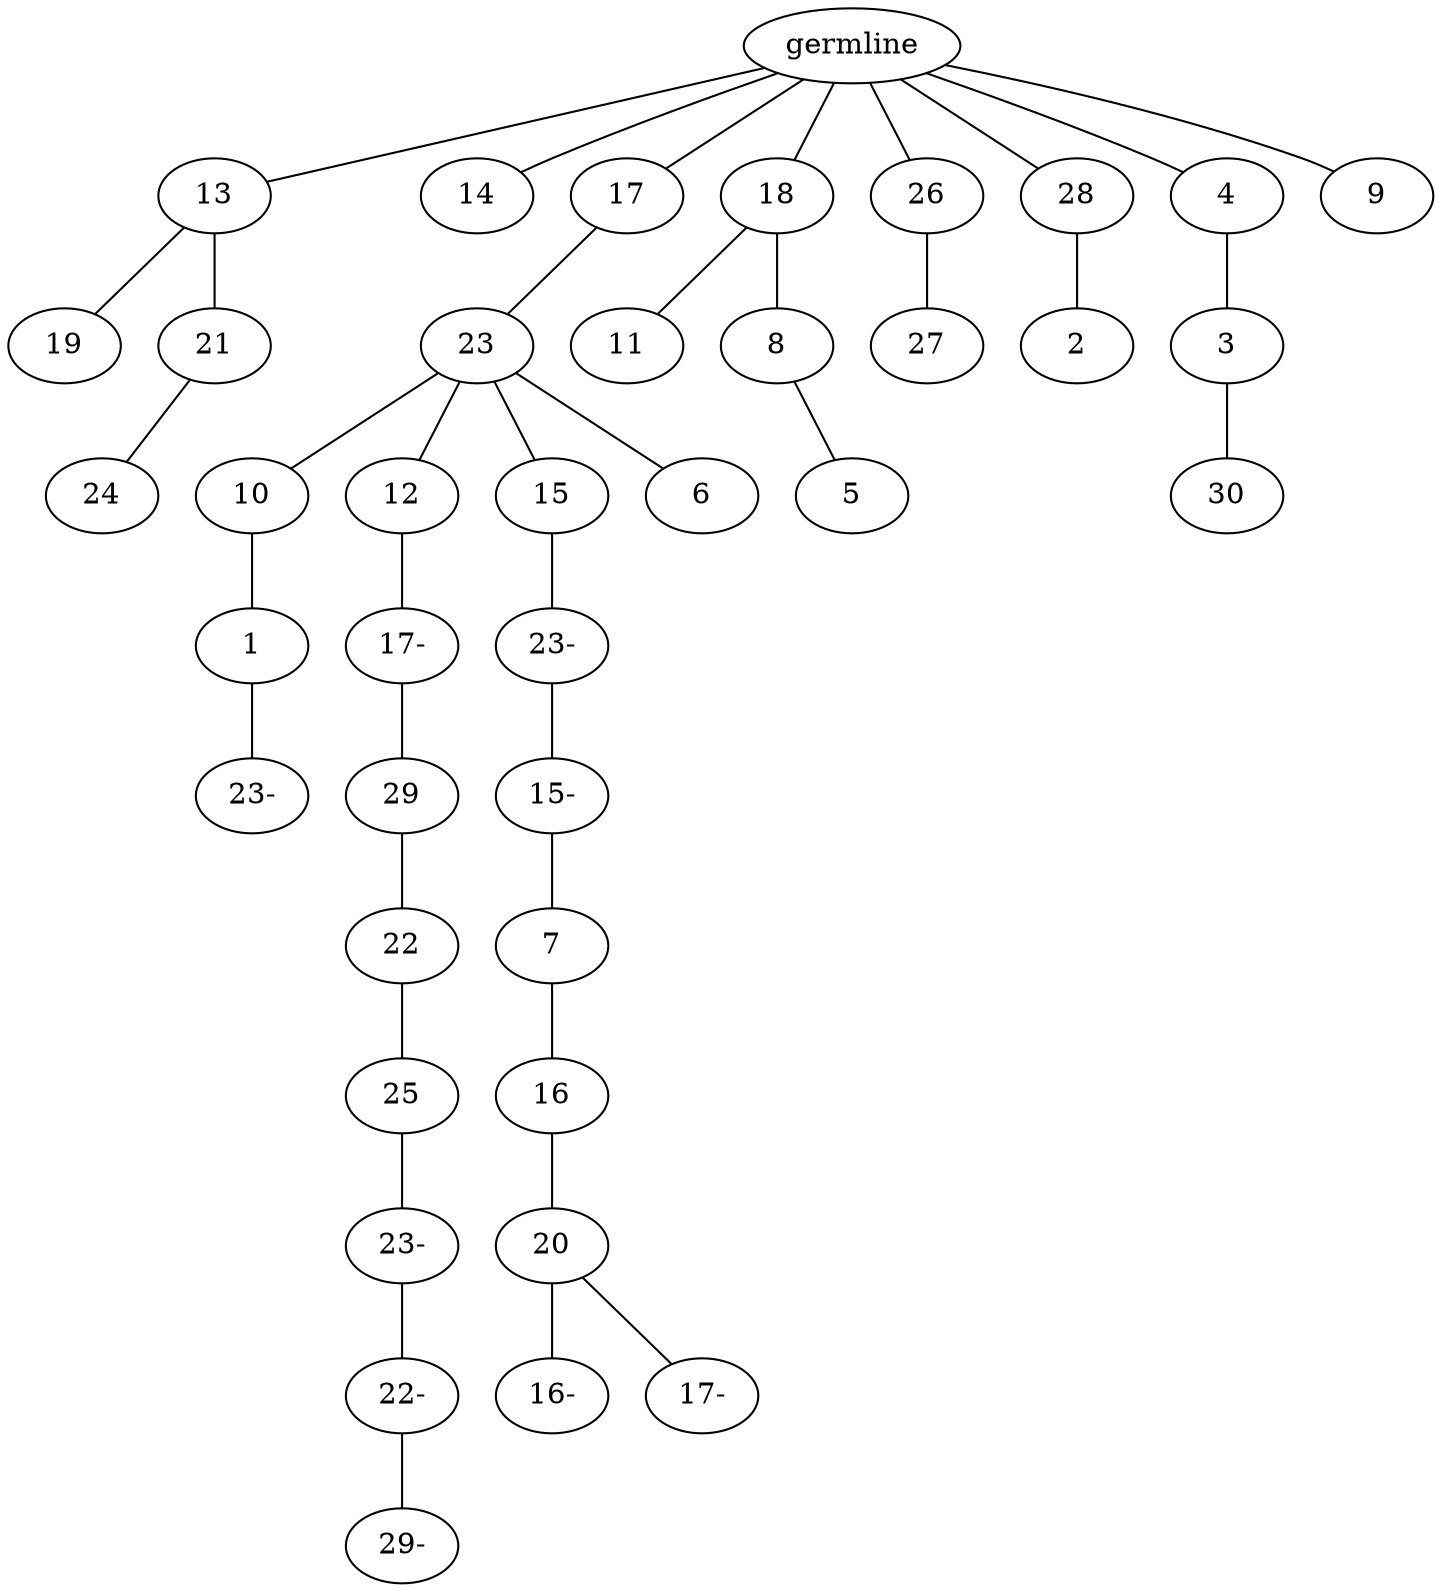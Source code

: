 graph tree {
    "139912566461824" [label="germline"];
    "139912565782800" [label="13"];
    "139912566490256" [label="19"];
    "139912566493040" [label="21"];
    "139912566399664" [label="24"];
    "139912565716304" [label="14"];
    "139912565784192" [label="17"];
    "139912566172400" [label="23"];
    "139912566399904" [label="10"];
    "139912566401824" [label="1"];
    "139912566221600" [label="23-"];
    "139912566400528" [label="12"];
    "139912566220736" [label="17-"];
    "139912566219824" [label="29"];
    "139912566219200" [label="22"];
    "139912566220928" [label="25"];
    "139912565733456" [label="23-"];
    "139912565732400" [label="22-"];
    "139912565734848" [label="29-"];
    "139912566401584" [label="15"];
    "139912566221312" [label="23-"];
    "139912566222320" [label="15-"];
    "139912565733312" [label="7"];
    "139912565735280" [label="16"];
    "139912565768496" [label="20"];
    "139912565838608" [label="16-"];
    "139912565838464" [label="17-"];
    "139912566400192" [label="6"];
    "139912565783472" [label="18"];
    "139912566399232" [label="11"];
    "139912566171200" [label="8"];
    "139912566219920" [label="5"];
    "139912566492080" [label="26"];
    "139912565769696" [label="27"];
    "139912566492752" [label="28"];
    "139912565732496" [label="2"];
    "139912566402448" [label="4"];
    "139912565734656" [label="3"];
    "139912565839520" [label="30"];
    "139912565772192" [label="9"];
    "139912566461824" -- "139912565782800";
    "139912566461824" -- "139912565716304";
    "139912566461824" -- "139912565784192";
    "139912566461824" -- "139912565783472";
    "139912566461824" -- "139912566492080";
    "139912566461824" -- "139912566492752";
    "139912566461824" -- "139912566402448";
    "139912566461824" -- "139912565772192";
    "139912565782800" -- "139912566490256";
    "139912565782800" -- "139912566493040";
    "139912566493040" -- "139912566399664";
    "139912565784192" -- "139912566172400";
    "139912566172400" -- "139912566399904";
    "139912566172400" -- "139912566400528";
    "139912566172400" -- "139912566401584";
    "139912566172400" -- "139912566400192";
    "139912566399904" -- "139912566401824";
    "139912566401824" -- "139912566221600";
    "139912566400528" -- "139912566220736";
    "139912566220736" -- "139912566219824";
    "139912566219824" -- "139912566219200";
    "139912566219200" -- "139912566220928";
    "139912566220928" -- "139912565733456";
    "139912565733456" -- "139912565732400";
    "139912565732400" -- "139912565734848";
    "139912566401584" -- "139912566221312";
    "139912566221312" -- "139912566222320";
    "139912566222320" -- "139912565733312";
    "139912565733312" -- "139912565735280";
    "139912565735280" -- "139912565768496";
    "139912565768496" -- "139912565838608";
    "139912565768496" -- "139912565838464";
    "139912565783472" -- "139912566399232";
    "139912565783472" -- "139912566171200";
    "139912566171200" -- "139912566219920";
    "139912566492080" -- "139912565769696";
    "139912566492752" -- "139912565732496";
    "139912566402448" -- "139912565734656";
    "139912565734656" -- "139912565839520";
}
